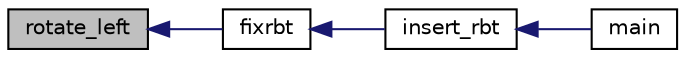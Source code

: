 digraph "rotate_left"
{
  edge [fontname="Helvetica",fontsize="10",labelfontname="Helvetica",labelfontsize="10"];
  node [fontname="Helvetica",fontsize="10",shape=record];
  rankdir="LR";
  Node80 [label="rotate_left",height=0.2,width=0.4,color="black", fillcolor="grey75", style="filled", fontcolor="black"];
  Node80 -> Node81 [dir="back",color="midnightblue",fontsize="10",style="solid",fontname="Helvetica"];
  Node81 [label="fixrbt",height=0.2,width=0.4,color="black", fillcolor="white", style="filled",URL="$problem1_8c_09_09.html#af4fc9659bda02ecdccba8ecb55a3e971",tooltip="To fix the BST of RBT according to the rules. "];
  Node81 -> Node82 [dir="back",color="midnightblue",fontsize="10",style="solid",fontname="Helvetica"];
  Node82 [label="insert_rbt",height=0.2,width=0.4,color="black", fillcolor="white", style="filled",URL="$problem1_8c_09_09.html#a0363cc199ceb4007d5573b8a7f463e46",tooltip="To add data in RBT. "];
  Node82 -> Node83 [dir="back",color="midnightblue",fontsize="10",style="solid",fontname="Helvetica"];
  Node83 [label="main",height=0.2,width=0.4,color="black", fillcolor="white", style="filled",URL="$problem1_8c_09_09.html#ae66f6b31b5ad750f1fe042a706a4e3d4",tooltip="To take input and print menu to do task and call menu again and again. "];
}

